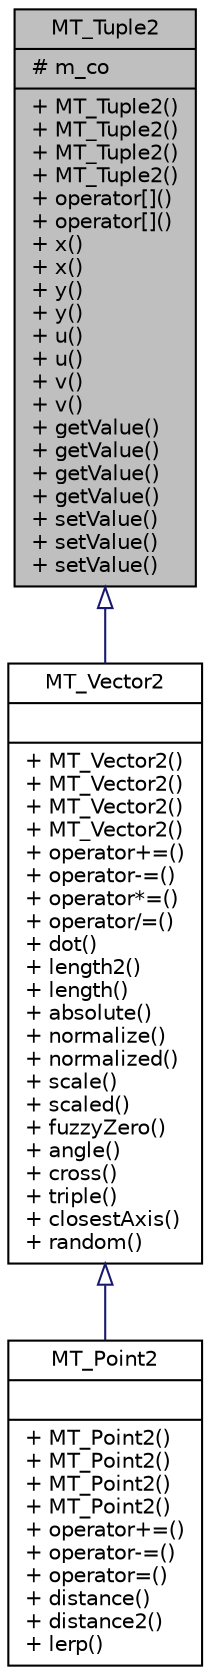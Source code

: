 digraph G
{
  edge [fontname="Helvetica",fontsize="10",labelfontname="Helvetica",labelfontsize="10"];
  node [fontname="Helvetica",fontsize="10",shape=record];
  Node1 [label="{MT_Tuple2\n|# m_co\l|+ MT_Tuple2()\l+ MT_Tuple2()\l+ MT_Tuple2()\l+ MT_Tuple2()\l+ operator[]()\l+ operator[]()\l+ x()\l+ x()\l+ y()\l+ y()\l+ u()\l+ u()\l+ v()\l+ v()\l+ getValue()\l+ getValue()\l+ getValue()\l+ getValue()\l+ setValue()\l+ setValue()\l+ setValue()\l}",height=0.2,width=0.4,color="black", fillcolor="grey75", style="filled" fontcolor="black"];
  Node1 -> Node2 [dir=back,color="midnightblue",fontsize="10",style="solid",arrowtail="empty",fontname="Helvetica"];
  Node2 [label="{MT_Vector2\n||+ MT_Vector2()\l+ MT_Vector2()\l+ MT_Vector2()\l+ MT_Vector2()\l+ operator+=()\l+ operator-=()\l+ operator*=()\l+ operator/=()\l+ dot()\l+ length2()\l+ length()\l+ absolute()\l+ normalize()\l+ normalized()\l+ scale()\l+ scaled()\l+ fuzzyZero()\l+ angle()\l+ cross()\l+ triple()\l+ closestAxis()\l+ random()\l}",height=0.2,width=0.4,color="black", fillcolor="white", style="filled",URL="$d6/d81/classMT__Vector2.html"];
  Node2 -> Node3 [dir=back,color="midnightblue",fontsize="10",style="solid",arrowtail="empty",fontname="Helvetica"];
  Node3 [label="{MT_Point2\n||+ MT_Point2()\l+ MT_Point2()\l+ MT_Point2()\l+ MT_Point2()\l+ operator+=()\l+ operator-=()\l+ operator=()\l+ distance()\l+ distance2()\l+ lerp()\l}",height=0.2,width=0.4,color="black", fillcolor="white", style="filled",URL="$d1/daa/classMT__Point2.html"];
}
